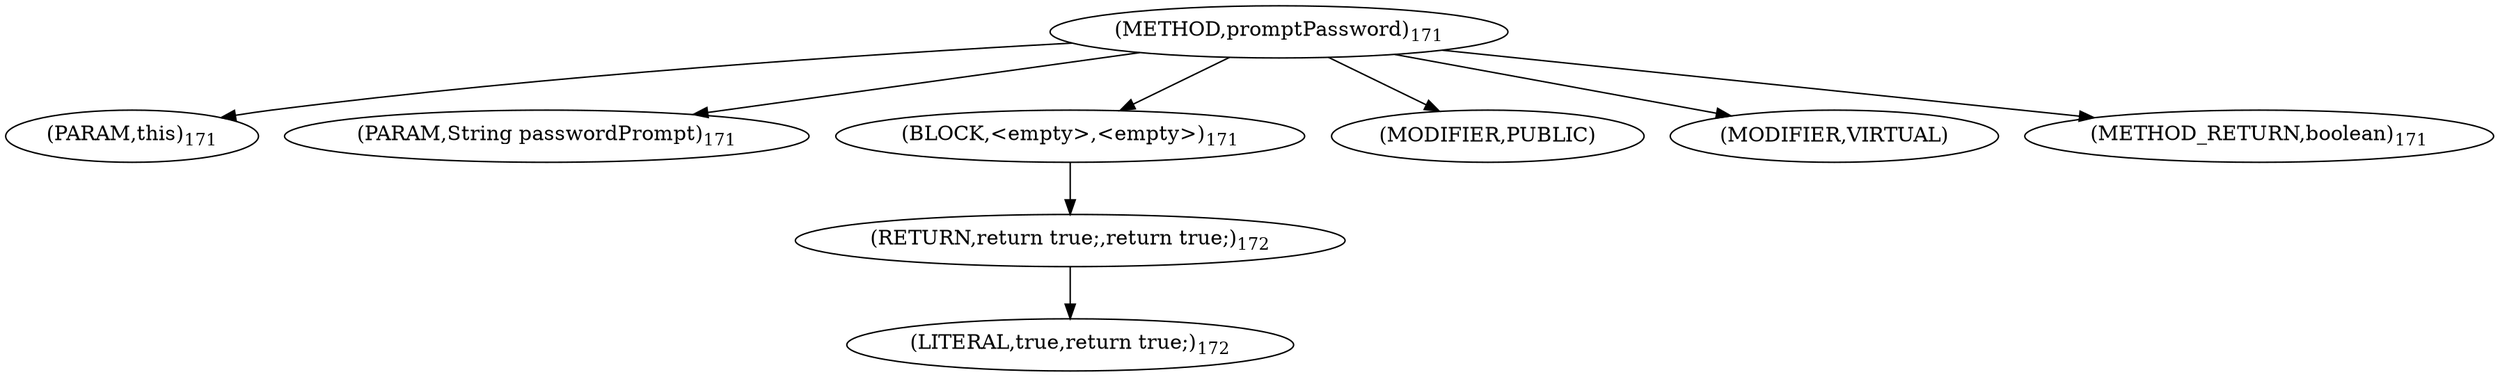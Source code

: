 digraph "promptPassword" {  
"248" [label = <(METHOD,promptPassword)<SUB>171</SUB>> ]
"249" [label = <(PARAM,this)<SUB>171</SUB>> ]
"250" [label = <(PARAM,String passwordPrompt)<SUB>171</SUB>> ]
"251" [label = <(BLOCK,&lt;empty&gt;,&lt;empty&gt;)<SUB>171</SUB>> ]
"252" [label = <(RETURN,return true;,return true;)<SUB>172</SUB>> ]
"253" [label = <(LITERAL,true,return true;)<SUB>172</SUB>> ]
"254" [label = <(MODIFIER,PUBLIC)> ]
"255" [label = <(MODIFIER,VIRTUAL)> ]
"256" [label = <(METHOD_RETURN,boolean)<SUB>171</SUB>> ]
  "248" -> "249" 
  "248" -> "250" 
  "248" -> "251" 
  "248" -> "254" 
  "248" -> "255" 
  "248" -> "256" 
  "251" -> "252" 
  "252" -> "253" 
}
